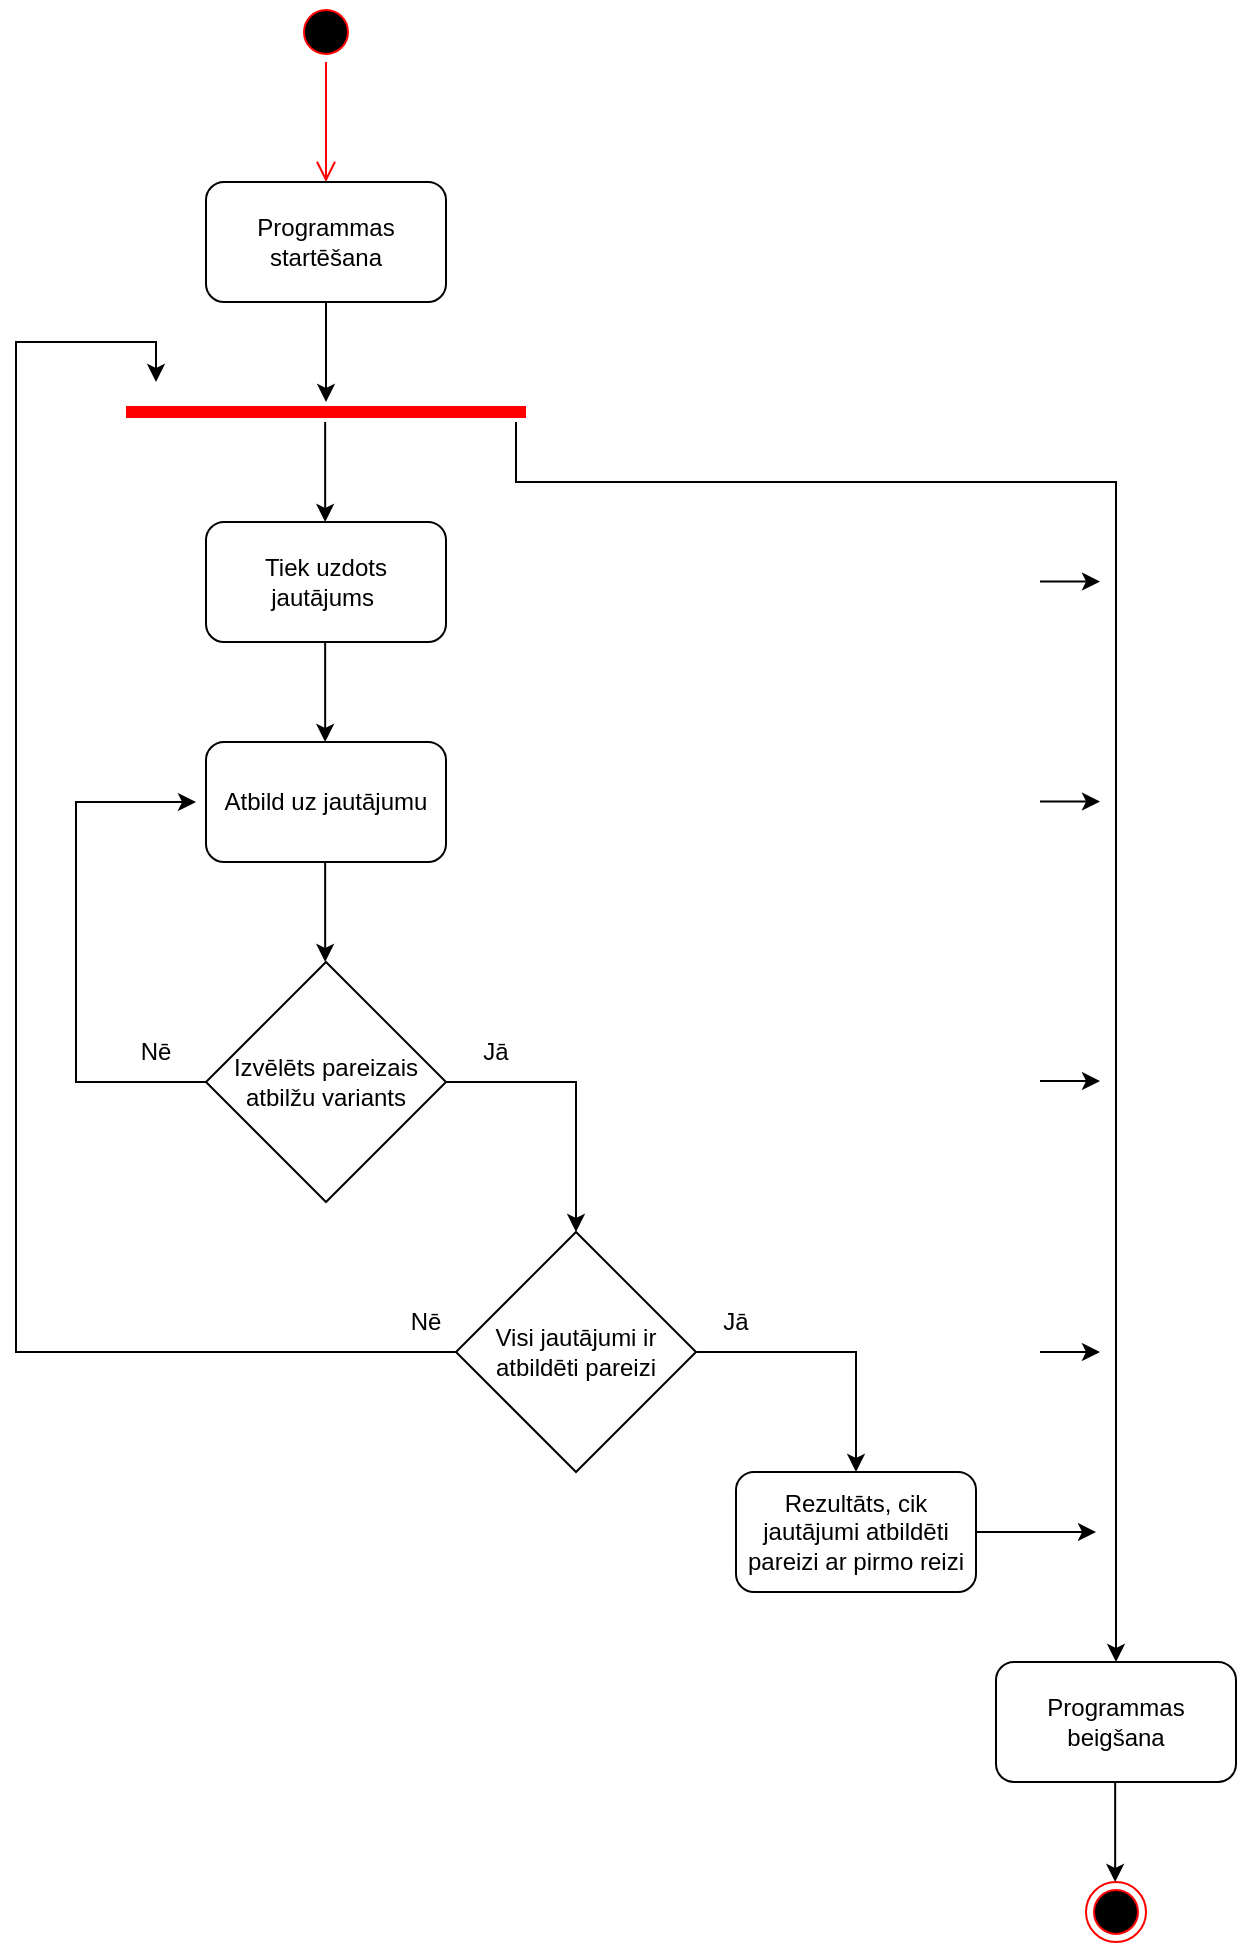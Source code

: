 <mxfile version="21.3.6" type="device">
  <diagram name="Lapa-1" id="gguib2nrCukZLpIcFEeT">
    <mxGraphModel dx="989" dy="549" grid="1" gridSize="10" guides="1" tooltips="1" connect="1" arrows="1" fold="1" page="1" pageScale="1" pageWidth="827" pageHeight="1169" math="0" shadow="0">
      <root>
        <mxCell id="0" />
        <mxCell id="1" parent="0" />
        <mxCell id="UH1jHgdzGBn_T0Vkucm--2" value="" style="ellipse;html=1;shape=startState;fillColor=#000000;strokeColor=#ff0000;" vertex="1" parent="1">
          <mxGeometry x="280" y="60" width="30" height="30" as="geometry" />
        </mxCell>
        <mxCell id="UH1jHgdzGBn_T0Vkucm--3" value="" style="edgeStyle=orthogonalEdgeStyle;html=1;verticalAlign=bottom;endArrow=open;endSize=8;strokeColor=#ff0000;rounded=0;" edge="1" source="UH1jHgdzGBn_T0Vkucm--2" parent="1">
          <mxGeometry relative="1" as="geometry">
            <mxPoint x="295" y="150" as="targetPoint" />
          </mxGeometry>
        </mxCell>
        <mxCell id="UH1jHgdzGBn_T0Vkucm--7" value="" style="edgeStyle=orthogonalEdgeStyle;rounded=0;orthogonalLoop=1;jettySize=auto;html=1;" edge="1" parent="1" source="UH1jHgdzGBn_T0Vkucm--4" target="UH1jHgdzGBn_T0Vkucm--5">
          <mxGeometry relative="1" as="geometry" />
        </mxCell>
        <mxCell id="UH1jHgdzGBn_T0Vkucm--4" value="Programmas startēšana" style="rounded=1;whiteSpace=wrap;html=1;" vertex="1" parent="1">
          <mxGeometry x="235" y="150" width="120" height="60" as="geometry" />
        </mxCell>
        <mxCell id="UH1jHgdzGBn_T0Vkucm--5" value="" style="shape=line;html=1;strokeWidth=6;strokeColor=#ff0000;" vertex="1" parent="1">
          <mxGeometry x="195" y="260" width="200" height="10" as="geometry" />
        </mxCell>
        <mxCell id="UH1jHgdzGBn_T0Vkucm--10" value="Rezultāts, cik jautājumi atbildēti pareizi ar pirmo reizi" style="rounded=1;whiteSpace=wrap;html=1;" vertex="1" parent="1">
          <mxGeometry x="500" y="795" width="120" height="60" as="geometry" />
        </mxCell>
        <mxCell id="UH1jHgdzGBn_T0Vkucm--11" value="Tiek uzdots jautājums&amp;nbsp;" style="rounded=1;whiteSpace=wrap;html=1;" vertex="1" parent="1">
          <mxGeometry x="235" y="320" width="120" height="60" as="geometry" />
        </mxCell>
        <mxCell id="UH1jHgdzGBn_T0Vkucm--13" value="" style="endArrow=classic;html=1;rounded=0;" edge="1" parent="1">
          <mxGeometry width="50" height="50" relative="1" as="geometry">
            <mxPoint x="294.58" y="270" as="sourcePoint" />
            <mxPoint x="294.58" y="320" as="targetPoint" />
          </mxGeometry>
        </mxCell>
        <mxCell id="UH1jHgdzGBn_T0Vkucm--15" value="Izvēlēts pareizais atbilžu variants" style="rhombus;whiteSpace=wrap;html=1;" vertex="1" parent="1">
          <mxGeometry x="235" y="540" width="120" height="120" as="geometry" />
        </mxCell>
        <mxCell id="UH1jHgdzGBn_T0Vkucm--16" value="" style="endArrow=classic;html=1;rounded=0;" edge="1" parent="1">
          <mxGeometry width="50" height="50" relative="1" as="geometry">
            <mxPoint x="294.58" y="380" as="sourcePoint" />
            <mxPoint x="294.58" y="430" as="targetPoint" />
          </mxGeometry>
        </mxCell>
        <mxCell id="UH1jHgdzGBn_T0Vkucm--17" value="" style="endArrow=classic;html=1;rounded=0;entryX=0.5;entryY=0;entryDx=0;entryDy=0;" edge="1" parent="1" target="UH1jHgdzGBn_T0Vkucm--28">
          <mxGeometry width="50" height="50" relative="1" as="geometry">
            <mxPoint x="355" y="600" as="sourcePoint" />
            <mxPoint x="420" y="670" as="targetPoint" />
            <Array as="points">
              <mxPoint x="420" y="600" />
            </Array>
          </mxGeometry>
        </mxCell>
        <mxCell id="UH1jHgdzGBn_T0Vkucm--21" value="Jā" style="text;html=1;strokeColor=none;fillColor=none;align=center;verticalAlign=middle;whiteSpace=wrap;rounded=0;" vertex="1" parent="1">
          <mxGeometry x="370" y="570" width="20" height="30" as="geometry" />
        </mxCell>
        <mxCell id="UH1jHgdzGBn_T0Vkucm--22" value="" style="endArrow=classic;html=1;rounded=0;" edge="1" parent="1">
          <mxGeometry width="50" height="50" relative="1" as="geometry">
            <mxPoint x="235" y="600" as="sourcePoint" />
            <mxPoint x="230" y="460" as="targetPoint" />
            <Array as="points">
              <mxPoint x="170" y="600" />
              <mxPoint x="170" y="460" />
            </Array>
          </mxGeometry>
        </mxCell>
        <mxCell id="UH1jHgdzGBn_T0Vkucm--23" value="Nē" style="text;html=1;strokeColor=none;fillColor=none;align=center;verticalAlign=middle;whiteSpace=wrap;rounded=0;" vertex="1" parent="1">
          <mxGeometry x="200" y="570" width="20" height="30" as="geometry" />
        </mxCell>
        <mxCell id="UH1jHgdzGBn_T0Vkucm--25" value="Atbild uz jautājumu" style="rounded=1;whiteSpace=wrap;html=1;" vertex="1" parent="1">
          <mxGeometry x="235" y="430" width="120" height="60" as="geometry" />
        </mxCell>
        <mxCell id="UH1jHgdzGBn_T0Vkucm--26" value="" style="endArrow=classic;html=1;rounded=0;" edge="1" parent="1">
          <mxGeometry width="50" height="50" relative="1" as="geometry">
            <mxPoint x="294.58" y="490" as="sourcePoint" />
            <mxPoint x="294.58" y="540" as="targetPoint" />
          </mxGeometry>
        </mxCell>
        <mxCell id="UH1jHgdzGBn_T0Vkucm--27" value="" style="endArrow=classic;html=1;rounded=0;entryX=0.5;entryY=0;entryDx=0;entryDy=0;" edge="1" parent="1" target="UH1jHgdzGBn_T0Vkucm--10">
          <mxGeometry width="50" height="50" relative="1" as="geometry">
            <mxPoint x="480" y="735" as="sourcePoint" />
            <mxPoint x="570" y="735" as="targetPoint" />
            <Array as="points">
              <mxPoint x="560" y="735" />
            </Array>
          </mxGeometry>
        </mxCell>
        <mxCell id="UH1jHgdzGBn_T0Vkucm--28" value="Visi jautājumi ir atbildēti pareizi" style="rhombus;whiteSpace=wrap;html=1;" vertex="1" parent="1">
          <mxGeometry x="360" y="675" width="120" height="120" as="geometry" />
        </mxCell>
        <mxCell id="UH1jHgdzGBn_T0Vkucm--29" value="" style="endArrow=classic;html=1;rounded=0;exitX=0;exitY=0.5;exitDx=0;exitDy=0;" edge="1" parent="1" source="UH1jHgdzGBn_T0Vkucm--28">
          <mxGeometry width="50" height="50" relative="1" as="geometry">
            <mxPoint x="340" y="735" as="sourcePoint" />
            <mxPoint x="210" y="250" as="targetPoint" />
            <Array as="points">
              <mxPoint x="140" y="735" />
              <mxPoint x="140" y="230" />
              <mxPoint x="210" y="230" />
            </Array>
          </mxGeometry>
        </mxCell>
        <mxCell id="UH1jHgdzGBn_T0Vkucm--30" value="Nē" style="text;html=1;strokeColor=none;fillColor=none;align=center;verticalAlign=middle;whiteSpace=wrap;rounded=0;" vertex="1" parent="1">
          <mxGeometry x="335" y="705" width="20" height="30" as="geometry" />
        </mxCell>
        <mxCell id="UH1jHgdzGBn_T0Vkucm--32" value="Jā" style="text;html=1;strokeColor=none;fillColor=none;align=center;verticalAlign=middle;whiteSpace=wrap;rounded=0;" vertex="1" parent="1">
          <mxGeometry x="490" y="705" width="20" height="30" as="geometry" />
        </mxCell>
        <mxCell id="UH1jHgdzGBn_T0Vkucm--33" value="" style="ellipse;html=1;shape=endState;fillColor=#000000;strokeColor=#ff0000;" vertex="1" parent="1">
          <mxGeometry x="675" y="1000" width="30" height="30" as="geometry" />
        </mxCell>
        <mxCell id="UH1jHgdzGBn_T0Vkucm--34" value="" style="endArrow=classic;html=1;rounded=0;" edge="1" parent="1">
          <mxGeometry width="50" height="50" relative="1" as="geometry">
            <mxPoint x="390" y="270" as="sourcePoint" />
            <mxPoint x="690" y="890" as="targetPoint" />
            <Array as="points">
              <mxPoint x="390" y="300" />
              <mxPoint x="690" y="300" />
            </Array>
          </mxGeometry>
        </mxCell>
        <mxCell id="UH1jHgdzGBn_T0Vkucm--37" value="Programmas beigšana" style="rounded=1;whiteSpace=wrap;html=1;" vertex="1" parent="1">
          <mxGeometry x="630" y="890" width="120" height="60" as="geometry" />
        </mxCell>
        <mxCell id="UH1jHgdzGBn_T0Vkucm--38" value="" style="endArrow=classic;html=1;rounded=0;" edge="1" parent="1">
          <mxGeometry width="50" height="50" relative="1" as="geometry">
            <mxPoint x="689.58" y="950" as="sourcePoint" />
            <mxPoint x="689.58" y="1000" as="targetPoint" />
          </mxGeometry>
        </mxCell>
        <mxCell id="UH1jHgdzGBn_T0Vkucm--39" value="" style="endArrow=classic;html=1;rounded=0;exitX=1;exitY=0.5;exitDx=0;exitDy=0;" edge="1" parent="1" source="UH1jHgdzGBn_T0Vkucm--10">
          <mxGeometry width="50" height="50" relative="1" as="geometry">
            <mxPoint x="670" y="825" as="sourcePoint" />
            <mxPoint x="680" y="825" as="targetPoint" />
          </mxGeometry>
        </mxCell>
        <mxCell id="UH1jHgdzGBn_T0Vkucm--40" value="" style="endArrow=classic;html=1;rounded=0;" edge="1" parent="1">
          <mxGeometry width="50" height="50" relative="1" as="geometry">
            <mxPoint x="652" y="735" as="sourcePoint" />
            <mxPoint x="682" y="735" as="targetPoint" />
          </mxGeometry>
        </mxCell>
        <mxCell id="UH1jHgdzGBn_T0Vkucm--41" value="" style="endArrow=classic;html=1;rounded=0;" edge="1" parent="1">
          <mxGeometry width="50" height="50" relative="1" as="geometry">
            <mxPoint x="652" y="599.53" as="sourcePoint" />
            <mxPoint x="682" y="599.53" as="targetPoint" />
          </mxGeometry>
        </mxCell>
        <mxCell id="UH1jHgdzGBn_T0Vkucm--42" value="" style="endArrow=classic;html=1;rounded=0;" edge="1" parent="1">
          <mxGeometry width="50" height="50" relative="1" as="geometry">
            <mxPoint x="652" y="459.77" as="sourcePoint" />
            <mxPoint x="682" y="459.77" as="targetPoint" />
          </mxGeometry>
        </mxCell>
        <mxCell id="UH1jHgdzGBn_T0Vkucm--43" value="" style="endArrow=classic;html=1;rounded=0;" edge="1" parent="1">
          <mxGeometry width="50" height="50" relative="1" as="geometry">
            <mxPoint x="652" y="349.77" as="sourcePoint" />
            <mxPoint x="682" y="349.77" as="targetPoint" />
          </mxGeometry>
        </mxCell>
      </root>
    </mxGraphModel>
  </diagram>
</mxfile>
